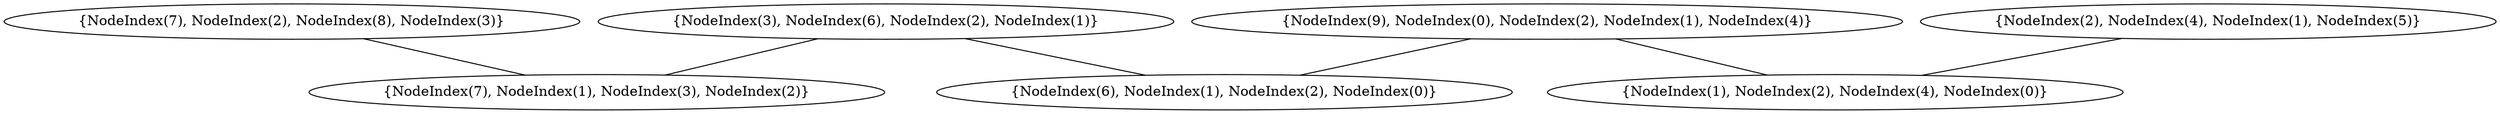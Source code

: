 graph {
    0 [ label = "{NodeIndex(7), NodeIndex(1), NodeIndex(3), NodeIndex(2)}" ]
    1 [ label = "{NodeIndex(1), NodeIndex(2), NodeIndex(4), NodeIndex(0)}" ]
    2 [ label = "{NodeIndex(2), NodeIndex(4), NodeIndex(1), NodeIndex(5)}" ]
    3 [ label = "{NodeIndex(6), NodeIndex(1), NodeIndex(2), NodeIndex(0)}" ]
    4 [ label = "{NodeIndex(3), NodeIndex(6), NodeIndex(2), NodeIndex(1)}" ]
    5 [ label = "{NodeIndex(9), NodeIndex(0), NodeIndex(2), NodeIndex(1), NodeIndex(4)}" ]
    6 [ label = "{NodeIndex(7), NodeIndex(2), NodeIndex(8), NodeIndex(3)}" ]
    2 -- 1 [ ]
    5 -- 1 [ ]
    4 -- 3 [ ]
    6 -- 0 [ ]
    5 -- 3 [ ]
    4 -- 0 [ ]
}
